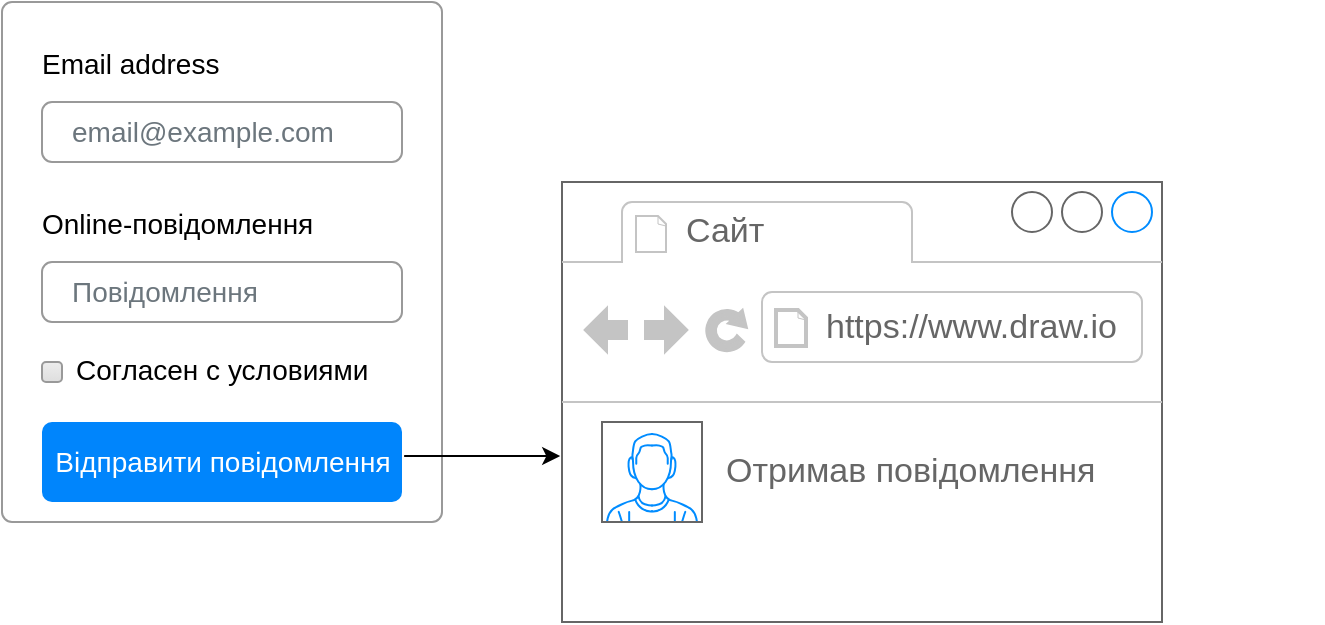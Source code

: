 <mxfile version="20.3.2" type="device"><diagram id="jMf13XJCDi064rR8fPjf" name="Страница 1"><mxGraphModel dx="868" dy="393" grid="1" gridSize="10" guides="1" tooltips="1" connect="1" arrows="1" fold="1" page="1" pageScale="1" pageWidth="827" pageHeight="1169" math="0" shadow="0"><root><mxCell id="0"/><mxCell id="1" parent="0"/><mxCell id="ltcYFkLj4o-zx23LR3sB-35" value="" style="html=1;shadow=0;dashed=0;shape=mxgraph.bootstrap.rrect;rSize=5;fillColor=#ffffff;strokeColor=#999999;" vertex="1" parent="1"><mxGeometry x="40" y="30" width="220" height="260" as="geometry"/></mxCell><mxCell id="ltcYFkLj4o-zx23LR3sB-36" value="Email address" style="fillColor=none;strokeColor=none;align=left;spacing=20;fontSize=14;" vertex="1" parent="ltcYFkLj4o-zx23LR3sB-35"><mxGeometry width="220" height="40" relative="1" as="geometry"><mxPoint y="10" as="offset"/></mxGeometry></mxCell><mxCell id="ltcYFkLj4o-zx23LR3sB-37" value="email@example.com" style="html=1;shadow=0;dashed=0;shape=mxgraph.bootstrap.rrect;rSize=5;fillColor=none;strokeColor=#999999;align=left;spacing=15;fontSize=14;fontColor=#6C767D;" vertex="1" parent="ltcYFkLj4o-zx23LR3sB-35"><mxGeometry width="180" height="30" relative="1" as="geometry"><mxPoint x="20" y="50" as="offset"/></mxGeometry></mxCell><mxCell id="ltcYFkLj4o-zx23LR3sB-38" value="Online-повідомлення" style="fillColor=none;strokeColor=none;align=left;spacing=20;fontSize=14;" vertex="1" parent="ltcYFkLj4o-zx23LR3sB-35"><mxGeometry width="220" height="40" relative="1" as="geometry"><mxPoint y="90" as="offset"/></mxGeometry></mxCell><mxCell id="ltcYFkLj4o-zx23LR3sB-39" value="Повідомлення&amp;nbsp;" style="html=1;shadow=0;dashed=0;shape=mxgraph.bootstrap.rrect;rSize=5;fillColor=none;strokeColor=#999999;align=left;spacing=15;fontSize=14;fontColor=#6C767D;" vertex="1" parent="ltcYFkLj4o-zx23LR3sB-35"><mxGeometry width="180" height="30" relative="1" as="geometry"><mxPoint x="20" y="130" as="offset"/></mxGeometry></mxCell><mxCell id="ltcYFkLj4o-zx23LR3sB-40" value="Согласен с условиями" style="html=1;shadow=0;dashed=0;shape=mxgraph.bootstrap.rrect;rSize=2;fillColor=#EDEDED;strokeColor=#999999;align=left;fontSize=14;fontColor=#000000;labelPosition=right;verticalLabelPosition=middle;verticalAlign=middle;spacingLeft=5;spacingTop=-2;gradientColor=#DEDEDE;" vertex="1" parent="ltcYFkLj4o-zx23LR3sB-35"><mxGeometry width="10" height="10" relative="1" as="geometry"><mxPoint x="20" y="180" as="offset"/></mxGeometry></mxCell><mxCell id="ltcYFkLj4o-zx23LR3sB-41" value="Відправити повідомлення" style="html=1;shadow=0;dashed=0;shape=mxgraph.bootstrap.rrect;rSize=5;fillColor=#0085FC;strokeColor=none;align=center;fontSize=14;fontColor=#FFFFFF;" vertex="1" parent="ltcYFkLj4o-zx23LR3sB-35"><mxGeometry width="180" height="40" relative="1" as="geometry"><mxPoint x="20" y="210" as="offset"/></mxGeometry></mxCell><mxCell id="ltcYFkLj4o-zx23LR3sB-44" value="" style="strokeWidth=1;shadow=0;dashed=0;align=center;html=1;shape=mxgraph.mockup.containers.browserWindow;rSize=0;strokeColor=#666666;strokeColor2=#008cff;strokeColor3=#c4c4c4;mainText=,;recursiveResize=0;" vertex="1" parent="1"><mxGeometry x="320" y="120" width="300" height="220" as="geometry"/></mxCell><mxCell id="ltcYFkLj4o-zx23LR3sB-45" value="Сайт" style="strokeWidth=1;shadow=0;dashed=0;align=center;html=1;shape=mxgraph.mockup.containers.anchor;fontSize=17;fontColor=#666666;align=left;" vertex="1" parent="ltcYFkLj4o-zx23LR3sB-44"><mxGeometry x="60" y="12" width="110" height="26" as="geometry"/></mxCell><mxCell id="ltcYFkLj4o-zx23LR3sB-46" value="https://www.draw.io" style="strokeWidth=1;shadow=0;dashed=0;align=center;html=1;shape=mxgraph.mockup.containers.anchor;rSize=0;fontSize=17;fontColor=#666666;align=left;" vertex="1" parent="ltcYFkLj4o-zx23LR3sB-44"><mxGeometry x="130" y="60" width="250" height="26" as="geometry"/></mxCell><mxCell id="ltcYFkLj4o-zx23LR3sB-47" value="" style="verticalLabelPosition=bottom;shadow=0;dashed=0;align=center;html=1;verticalAlign=top;strokeWidth=1;shape=mxgraph.mockup.containers.userMale;strokeColor=#666666;strokeColor2=#008cff;" vertex="1" parent="ltcYFkLj4o-zx23LR3sB-44"><mxGeometry x="20" y="120" width="50" height="50" as="geometry"/></mxCell><mxCell id="ltcYFkLj4o-zx23LR3sB-48" value="Отримав повідомлення" style="strokeWidth=1;shadow=0;dashed=0;align=center;html=1;shape=mxgraph.mockup.containers.anchor;fontSize=17;fontColor=#666666;align=left;" vertex="1" parent="ltcYFkLj4o-zx23LR3sB-44"><mxGeometry x="80" y="132" width="200" height="26" as="geometry"/></mxCell><mxCell id="ltcYFkLj4o-zx23LR3sB-49" value="" style="endArrow=classic;html=1;rounded=0;exitX=1.006;exitY=0.425;exitDx=0;exitDy=0;exitPerimeter=0;entryX=-0.003;entryY=0.623;entryDx=0;entryDy=0;entryPerimeter=0;" edge="1" parent="1" source="ltcYFkLj4o-zx23LR3sB-41" target="ltcYFkLj4o-zx23LR3sB-44"><mxGeometry width="50" height="50" relative="1" as="geometry"><mxPoint x="220" y="390" as="sourcePoint"/><mxPoint x="270" y="340" as="targetPoint"/></mxGeometry></mxCell></root></mxGraphModel></diagram></mxfile>